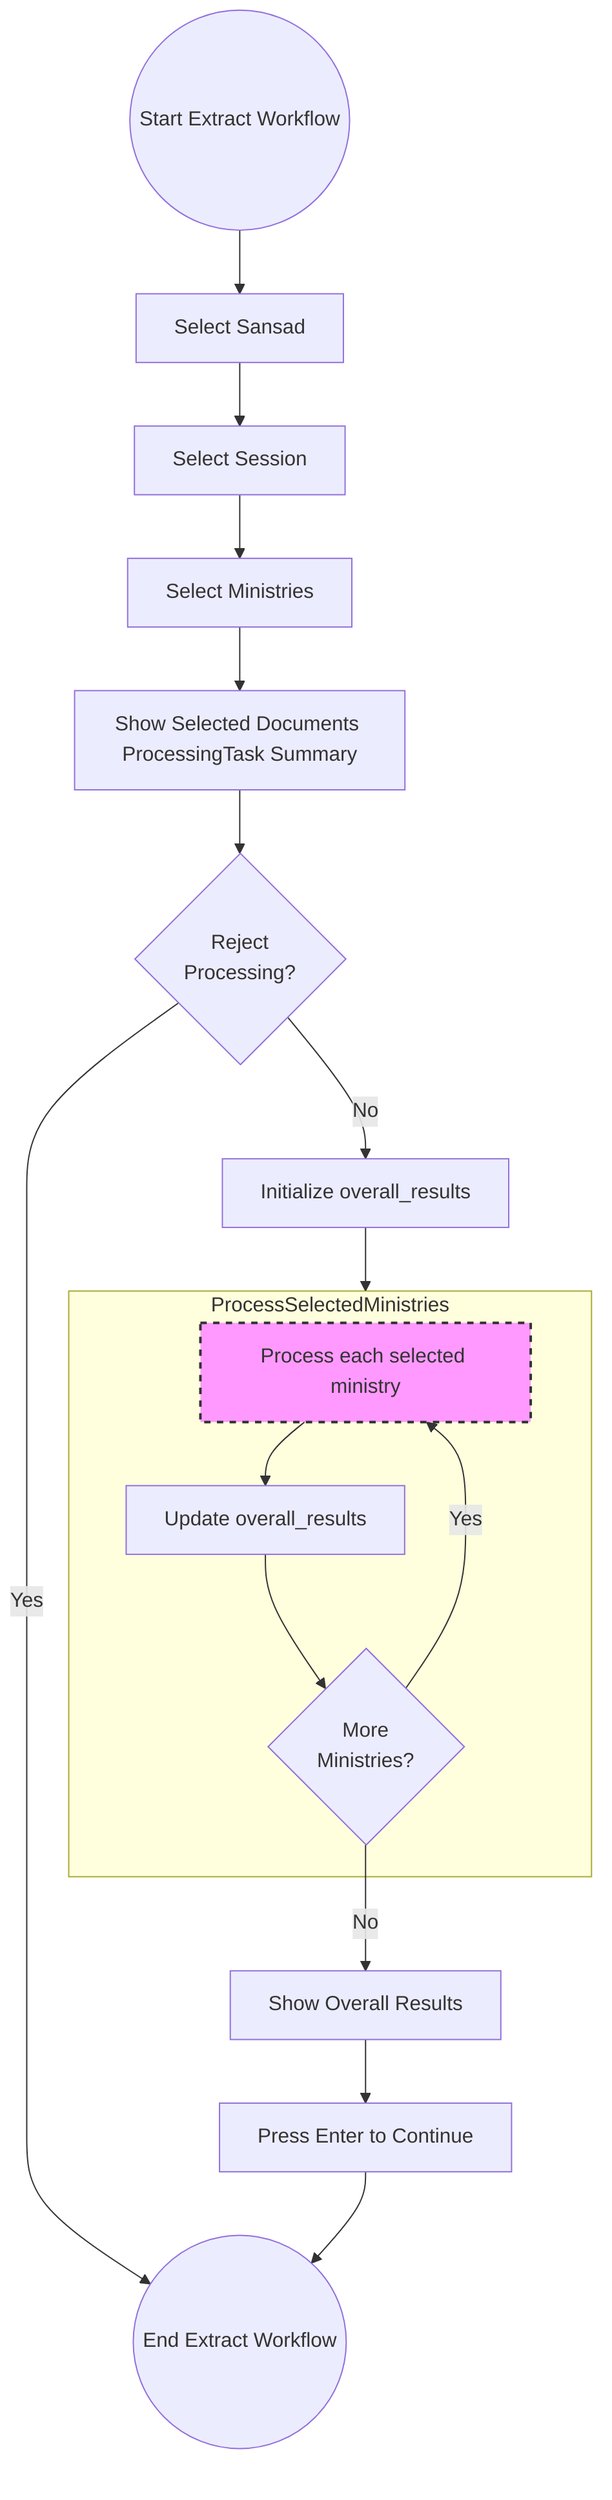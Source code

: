 graph TD;
    Start((Start Extract Workflow)) --> SelectSansad["Select Sansad"];
    SelectSansad --> SelectSession["Select Session"];
    SelectSession --> SelectMinistries["Select Ministries"];
    
    SelectMinistries --> ShowSummary["Show Selected Documents ProcessingTask Summary"];
    ShowSummary --> ConfirmExtraction{"Reject<br/>Processing?"};
    ConfirmExtraction -- "Yes" --> End((End Extract Workflow));
    ConfirmExtraction -- "No" --> InitResults["Initialize overall_results"];
    
    InitResults --> ProcessSelectedMinistries["Process Selected Ministries"];
    
    subgraph ProcessSelectedMinistries
        ProcessMinistry["Process each selected ministry"]:::clickable;
        ProcessMinistry --> UpdateResults["Update overall_results"];
        UpdateResults --> CheckMore{"More<br/>Ministries?"};
        CheckMore -- "Yes" --> ProcessMinistry;
    end
    
    CheckMore -- "No" --> ShowResults["Show Overall Results"];
    ShowResults --> WaitForInput["Press Enter to Continue"];
    WaitForInput --> End;
    
    %% Define styles for clickable nodes
    classDef clickable fill:#f9f,stroke:#333,stroke-width:2px,stroke-dasharray: 5 5;
    
    %% Add clickable links
    %% click SelectSansad "select_sansad_workflow.mmd" "Go to Sansad Selection"
    %% click SelectSession "select_session_workflow.mmd" "Go to Session Selection"
    %% click SelectMinistries "select_ministry_workflow.mmd" "Go to Ministry Selection"
